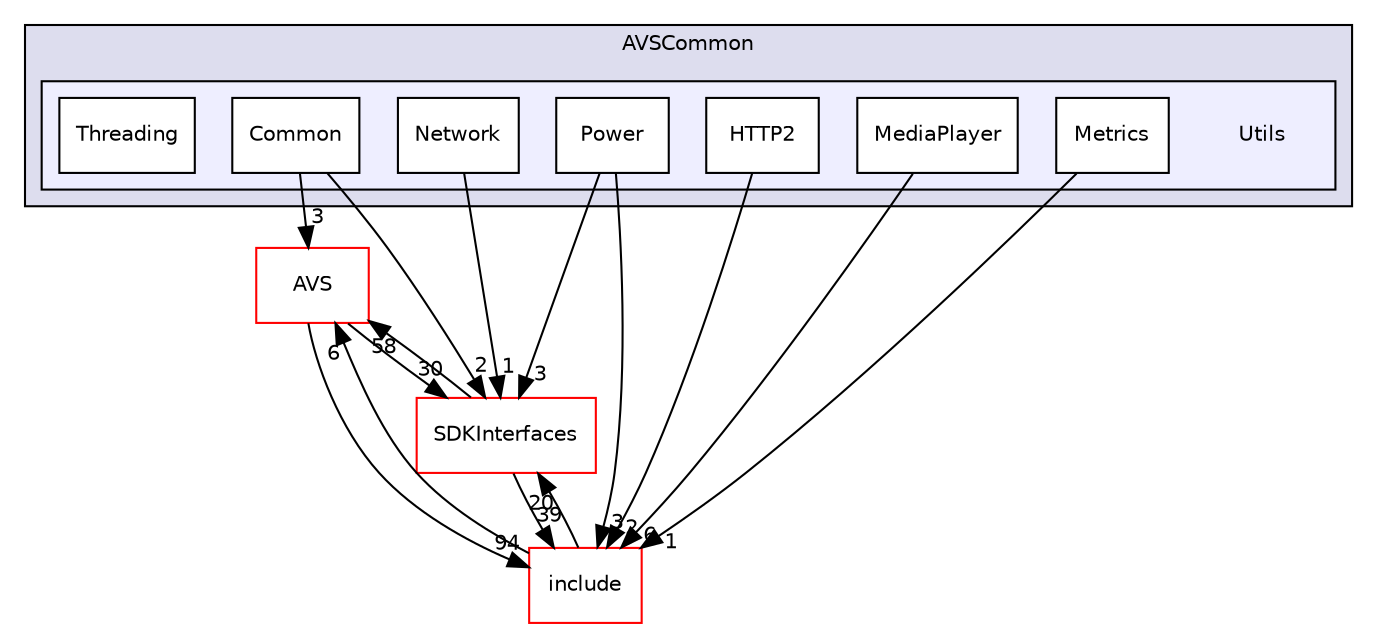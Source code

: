 digraph "/workplace/avs-device-sdk/AVSCommon/Utils/test/AVSCommon/Utils" {
  compound=true
  node [ fontsize="10", fontname="Helvetica"];
  edge [ labelfontsize="10", labelfontname="Helvetica"];
  subgraph clusterdir_a56f36adbd781f5c7d9895fa2d100c85 {
    graph [ bgcolor="#ddddee", pencolor="black", label="AVSCommon" fontname="Helvetica", fontsize="10", URL="dir_a56f36adbd781f5c7d9895fa2d100c85.html"]
  subgraph clusterdir_834bf911d49030c30073fd5ed0d05185 {
    graph [ bgcolor="#eeeeff", pencolor="black", label="" URL="dir_834bf911d49030c30073fd5ed0d05185.html"];
    dir_834bf911d49030c30073fd5ed0d05185 [shape=plaintext label="Utils"];
    dir_717887339092f669d8b45fb8064b0fde [shape=box label="Common" color="black" fillcolor="white" style="filled" URL="dir_717887339092f669d8b45fb8064b0fde.html"];
    dir_7f87b99bfb96304e3bc744efb6984a83 [shape=box label="HTTP2" color="black" fillcolor="white" style="filled" URL="dir_7f87b99bfb96304e3bc744efb6984a83.html"];
    dir_45da8a61f44f26943639e729d0898294 [shape=box label="MediaPlayer" color="black" fillcolor="white" style="filled" URL="dir_45da8a61f44f26943639e729d0898294.html"];
    dir_94daf04a87111dba0a5f04201b56ab65 [shape=box label="Metrics" color="black" fillcolor="white" style="filled" URL="dir_94daf04a87111dba0a5f04201b56ab65.html"];
    dir_01037c60081af1e4ffdd17d027381383 [shape=box label="Network" color="black" fillcolor="white" style="filled" URL="dir_01037c60081af1e4ffdd17d027381383.html"];
    dir_da2cd18bf0e878d0a52da8f70027af2a [shape=box label="Power" color="black" fillcolor="white" style="filled" URL="dir_da2cd18bf0e878d0a52da8f70027af2a.html"];
    dir_fc0c3f0351720d250a2510e91f5ef993 [shape=box label="Threading" color="black" fillcolor="white" style="filled" URL="dir_fc0c3f0351720d250a2510e91f5ef993.html"];
  }
  }
  dir_80711c2a226d5fced33fce22558d3784 [shape=box label="AVS" fillcolor="white" style="filled" color="red" URL="dir_80711c2a226d5fced33fce22558d3784.html"];
  dir_97afc8111b754cf401b73024f872f45d [shape=box label="SDKInterfaces" fillcolor="white" style="filled" color="red" URL="dir_97afc8111b754cf401b73024f872f45d.html"];
  dir_957fc395b73dfe8b64ee3f74464f588a [shape=box label="include" fillcolor="white" style="filled" color="red" URL="dir_957fc395b73dfe8b64ee3f74464f588a.html"];
  dir_717887339092f669d8b45fb8064b0fde->dir_80711c2a226d5fced33fce22558d3784 [headlabel="3", labeldistance=1.5 headhref="dir_000156_000127.html"];
  dir_717887339092f669d8b45fb8064b0fde->dir_97afc8111b754cf401b73024f872f45d [headlabel="2", labeldistance=1.5 headhref="dir_000156_000018.html"];
  dir_80711c2a226d5fced33fce22558d3784->dir_97afc8111b754cf401b73024f872f45d [headlabel="30", labeldistance=1.5 headhref="dir_000127_000018.html"];
  dir_80711c2a226d5fced33fce22558d3784->dir_957fc395b73dfe8b64ee3f74464f588a [headlabel="94", labeldistance=1.5 headhref="dir_000127_000176.html"];
  dir_97afc8111b754cf401b73024f872f45d->dir_80711c2a226d5fced33fce22558d3784 [headlabel="58", labeldistance=1.5 headhref="dir_000018_000127.html"];
  dir_97afc8111b754cf401b73024f872f45d->dir_957fc395b73dfe8b64ee3f74464f588a [headlabel="39", labeldistance=1.5 headhref="dir_000018_000176.html"];
  dir_45da8a61f44f26943639e729d0898294->dir_957fc395b73dfe8b64ee3f74464f588a [headlabel="6", labeldistance=1.5 headhref="dir_000224_000176.html"];
  dir_01037c60081af1e4ffdd17d027381383->dir_97afc8111b754cf401b73024f872f45d [headlabel="1", labeldistance=1.5 headhref="dir_000226_000018.html"];
  dir_94daf04a87111dba0a5f04201b56ab65->dir_957fc395b73dfe8b64ee3f74464f588a [headlabel="1", labeldistance=1.5 headhref="dir_000225_000176.html"];
  dir_da2cd18bf0e878d0a52da8f70027af2a->dir_97afc8111b754cf401b73024f872f45d [headlabel="3", labeldistance=1.5 headhref="dir_000227_000018.html"];
  dir_da2cd18bf0e878d0a52da8f70027af2a->dir_957fc395b73dfe8b64ee3f74464f588a [headlabel="3", labeldistance=1.5 headhref="dir_000227_000176.html"];
  dir_957fc395b73dfe8b64ee3f74464f588a->dir_80711c2a226d5fced33fce22558d3784 [headlabel="6", labeldistance=1.5 headhref="dir_000176_000127.html"];
  dir_957fc395b73dfe8b64ee3f74464f588a->dir_97afc8111b754cf401b73024f872f45d [headlabel="20", labeldistance=1.5 headhref="dir_000176_000018.html"];
  dir_7f87b99bfb96304e3bc744efb6984a83->dir_957fc395b73dfe8b64ee3f74464f588a [headlabel="2", labeldistance=1.5 headhref="dir_000223_000176.html"];
}
